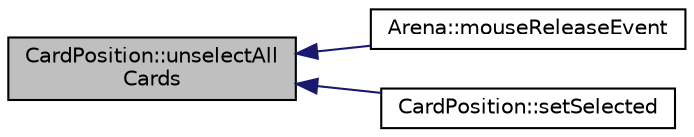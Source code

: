 digraph "CardPosition::unselectAllCards"
{
  bgcolor="transparent";
  edge [fontname="Helvetica",fontsize="10",labelfontname="Helvetica",labelfontsize="10"];
  node [fontname="Helvetica",fontsize="10",shape=record];
  rankdir="LR";
  Node40 [label="CardPosition::unselectAll\lCards",height=0.2,width=0.4,color="black", fillcolor="grey75", style="filled", fontcolor="black"];
  Node40 -> Node41 [dir="back",color="midnightblue",fontsize="10",style="solid",fontname="Helvetica"];
  Node41 [label="Arena::mouseReleaseEvent",height=0.2,width=0.4,color="black",URL="$classArena.html#a5e31f7b3d9d619103f954e646ecbcf96",tooltip="Ereignis, welches durch das Loslassen einer Maustaste ausgelöst wird. "];
  Node40 -> Node42 [dir="back",color="midnightblue",fontsize="10",style="solid",fontname="Helvetica"];
  Node42 [label="CardPosition::setSelected",height=0.2,width=0.4,color="black",URL="$classCardPosition.html#a45dc0cffce8c853436d5e0a182fbc6e0"];
}
